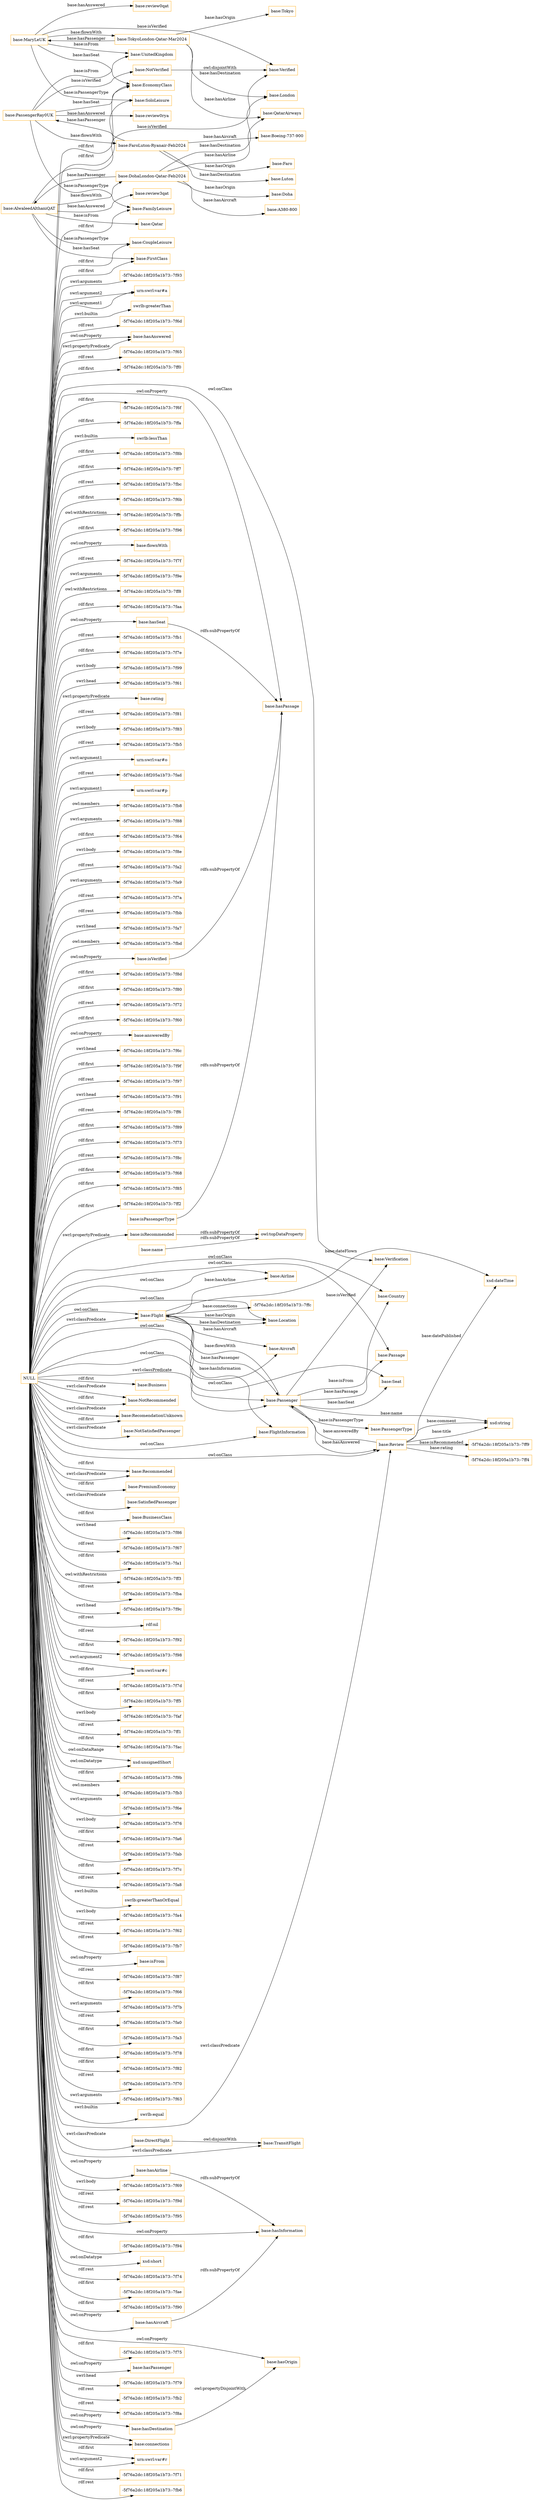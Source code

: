 digraph ar2dtool_diagram { 
rankdir=LR;
size="1501"
node [shape = rectangle, color="orange"]; "base:EconomyClass" "base:CoupleLeisure" "base:Country" "base:Business" "base:NotRecommended" "base:Flight" "base:RecomendationUnknown" "base:Location" "base:Passenger" "base:NotSatisfiedPassenger" "base:DirectFlight" "base:SoloLeisure" "base:Aircraft" "base:Recommended" "base:FamilyLeisure" "base:PremiumEconomy" "base:FirstClass" "base:Verified" "base:Review" "base:TransitFlight" "base:Seat" "base:NotVerified" "base:SatisfiedPassenger" "base:Airline" "base:FlightInformation" "base:BusinessClass" "base:Passage" "base:Verification" "base:PassengerType" ; /*classes style*/
	"NULL" -> "base:PremiumEconomy" [ label = "rdf:first" ];
	"NULL" -> "-5f76a2dc:18f205a1b73:-7f86" [ label = "swrl:head" ];
	"NULL" -> "base:Seat" [ label = "owl:onClass" ];
	"NULL" -> "base:SoloLeisure" [ label = "rdf:first" ];
	"NULL" -> "-5f76a2dc:18f205a1b73:-7f67" [ label = "rdf:rest" ];
	"NULL" -> "base:NotRecommended" [ label = "rdf:first" ];
	"NULL" -> "-5f76a2dc:18f205a1b73:-7fa1" [ label = "rdf:first" ];
	"NULL" -> "-5f76a2dc:18f205a1b73:-7ff3" [ label = "owl:withRestrictions" ];
	"NULL" -> "-5f76a2dc:18f205a1b73:-7fba" [ label = "rdf:rest" ];
	"NULL" -> "-5f76a2dc:18f205a1b73:-7f9c" [ label = "swrl:head" ];
	"NULL" -> "rdf:nil" [ label = "rdf:rest" ];
	"NULL" -> "-5f76a2dc:18f205a1b73:-7f92" [ label = "rdf:rest" ];
	"NULL" -> "base:Location" [ label = "owl:onClass" ];
	"NULL" -> "-5f76a2dc:18f205a1b73:-7f98" [ label = "rdf:first" ];
	"NULL" -> "urn:swrl:var#c" [ label = "rdf:first" ];
	"NULL" -> "-5f76a2dc:18f205a1b73:-7f7d" [ label = "rdf:rest" ];
	"NULL" -> "-5f76a2dc:18f205a1b73:-7ff5" [ label = "rdf:first" ];
	"NULL" -> "-5f76a2dc:18f205a1b73:-7faf" [ label = "swrl:body" ];
	"NULL" -> "-5f76a2dc:18f205a1b73:-7ff1" [ label = "rdf:rest" ];
	"NULL" -> "base:Recommended" [ label = "swrl:classPredicate" ];
	"NULL" -> "-5f76a2dc:18f205a1b73:-7fac" [ label = "rdf:first" ];
	"NULL" -> "xsd:unsignedShort" [ label = "owl:onDatatype" ];
	"NULL" -> "-5f76a2dc:18f205a1b73:-7f9b" [ label = "rdf:first" ];
	"NULL" -> "-5f76a2dc:18f205a1b73:-7fb3" [ label = "owl:members" ];
	"NULL" -> "base:Passenger" [ label = "owl:onClass" ];
	"NULL" -> "-5f76a2dc:18f205a1b73:-7f6e" [ label = "swrl:arguments" ];
	"NULL" -> "-5f76a2dc:18f205a1b73:-7f76" [ label = "swrl:body" ];
	"NULL" -> "-5f76a2dc:18f205a1b73:-7fa6" [ label = "rdf:first" ];
	"NULL" -> "-5f76a2dc:18f205a1b73:-7fab" [ label = "rdf:rest" ];
	"NULL" -> "-5f76a2dc:18f205a1b73:-7f7c" [ label = "rdf:first" ];
	"NULL" -> "-5f76a2dc:18f205a1b73:-7fa8" [ label = "rdf:rest" ];
	"NULL" -> "swrlb:greaterThanOrEqual" [ label = "swrl:builtin" ];
	"NULL" -> "base:DirectFlight" [ label = "swrl:classPredicate" ];
	"NULL" -> "-5f76a2dc:18f205a1b73:-7fa4" [ label = "swrl:body" ];
	"NULL" -> "-5f76a2dc:18f205a1b73:-7f62" [ label = "rdf:rest" ];
	"NULL" -> "-5f76a2dc:18f205a1b73:-7fb7" [ label = "rdf:rest" ];
	"NULL" -> "base:NotRecommended" [ label = "swrl:classPredicate" ];
	"NULL" -> "base:isFrom" [ label = "owl:onProperty" ];
	"NULL" -> "base:RecomendationUnknown" [ label = "rdf:first" ];
	"NULL" -> "-5f76a2dc:18f205a1b73:-7f87" [ label = "rdf:rest" ];
	"NULL" -> "-5f76a2dc:18f205a1b73:-7f66" [ label = "rdf:first" ];
	"NULL" -> "-5f76a2dc:18f205a1b73:-7f7b" [ label = "swrl:arguments" ];
	"NULL" -> "base:Flight" [ label = "owl:onClass" ];
	"NULL" -> "-5f76a2dc:18f205a1b73:-7fa0" [ label = "rdf:rest" ];
	"NULL" -> "-5f76a2dc:18f205a1b73:-7fa3" [ label = "rdf:first" ];
	"NULL" -> "base:SatisfiedPassenger" [ label = "swrl:classPredicate" ];
	"NULL" -> "-5f76a2dc:18f205a1b73:-7f78" [ label = "rdf:first" ];
	"NULL" -> "-5f76a2dc:18f205a1b73:-7f82" [ label = "rdf:first" ];
	"NULL" -> "-5f76a2dc:18f205a1b73:-7f70" [ label = "rdf:rest" ];
	"NULL" -> "xsd:unsignedShort" [ label = "owl:onDataRange" ];
	"NULL" -> "-5f76a2dc:18f205a1b73:-7f63" [ label = "swrl:arguments" ];
	"NULL" -> "swrlb:equal" [ label = "swrl:builtin" ];
	"NULL" -> "base:hasAircraft" [ label = "owl:onProperty" ];
	"NULL" -> "-5f76a2dc:18f205a1b73:-7f69" [ label = "swrl:body" ];
	"NULL" -> "-5f76a2dc:18f205a1b73:-7f9d" [ label = "rdf:rest" ];
	"NULL" -> "-5f76a2dc:18f205a1b73:-7f95" [ label = "rdf:rest" ];
	"NULL" -> "-5f76a2dc:18f205a1b73:-7f94" [ label = "rdf:first" ];
	"NULL" -> "base:FirstClass" [ label = "rdf:first" ];
	"NULL" -> "xsd:short" [ label = "owl:onDatatype" ];
	"NULL" -> "-5f76a2dc:18f205a1b73:-7f74" [ label = "rdf:rest" ];
	"NULL" -> "-5f76a2dc:18f205a1b73:-7fae" [ label = "rdf:first" ];
	"NULL" -> "-5f76a2dc:18f205a1b73:-7f90" [ label = "rdf:first" ];
	"NULL" -> "-5f76a2dc:18f205a1b73:-7f75" [ label = "rdf:first" ];
	"NULL" -> "base:hasPassenger" [ label = "owl:onProperty" ];
	"NULL" -> "-5f76a2dc:18f205a1b73:-7f79" [ label = "swrl:head" ];
	"NULL" -> "-5f76a2dc:18f205a1b73:-7fb2" [ label = "rdf:rest" ];
	"NULL" -> "base:hasInformation" [ label = "owl:onProperty" ];
	"NULL" -> "-5f76a2dc:18f205a1b73:-7f8a" [ label = "rdf:rest" ];
	"NULL" -> "base:hasOrigin" [ label = "owl:onProperty" ];
	"NULL" -> "base:BusinessClass" [ label = "rdf:first" ];
	"NULL" -> "base:connections" [ label = "swrl:propertyPredicate" ];
	"NULL" -> "urn:swrl:var#r" [ label = "swrl:argument2" ];
	"NULL" -> "-5f76a2dc:18f205a1b73:-7f71" [ label = "rdf:first" ];
	"NULL" -> "-5f76a2dc:18f205a1b73:-7fb6" [ label = "rdf:rest" ];
	"NULL" -> "-5f76a2dc:18f205a1b73:-7f93" [ label = "swrl:arguments" ];
	"NULL" -> "urn:swrl:var#a" [ label = "swrl:argument1" ];
	"NULL" -> "swrlb:greaterThan" [ label = "swrl:builtin" ];
	"NULL" -> "-5f76a2dc:18f205a1b73:-7f6d" [ label = "rdf:rest" ];
	"NULL" -> "base:hasAnswered" [ label = "swrl:propertyPredicate" ];
	"NULL" -> "base:NotSatisfiedPassenger" [ label = "swrl:classPredicate" ];
	"NULL" -> "-5f76a2dc:18f205a1b73:-7f65" [ label = "rdf:rest" ];
	"NULL" -> "-5f76a2dc:18f205a1b73:-7ff0" [ label = "rdf:first" ];
	"NULL" -> "base:Business" [ label = "rdf:first" ];
	"NULL" -> "base:hasSeat" [ label = "owl:onProperty" ];
	"NULL" -> "-5f76a2dc:18f205a1b73:-7f6f" [ label = "rdf:first" ];
	"NULL" -> "-5f76a2dc:18f205a1b73:-7ffa" [ label = "rdf:first" ];
	"NULL" -> "base:Recommended" [ label = "rdf:first" ];
	"NULL" -> "swrlb:lessThan" [ label = "swrl:builtin" ];
	"NULL" -> "-5f76a2dc:18f205a1b73:-7f8b" [ label = "rdf:first" ];
	"NULL" -> "-5f76a2dc:18f205a1b73:-7ff7" [ label = "rdf:first" ];
	"NULL" -> "-5f76a2dc:18f205a1b73:-7fbc" [ label = "rdf:rest" ];
	"NULL" -> "base:hasPassage" [ label = "owl:onProperty" ];
	"NULL" -> "-5f76a2dc:18f205a1b73:-7f6b" [ label = "rdf:first" ];
	"NULL" -> "-5f76a2dc:18f205a1b73:-7ffb" [ label = "owl:withRestrictions" ];
	"NULL" -> "-5f76a2dc:18f205a1b73:-7f96" [ label = "rdf:first" ];
	"NULL" -> "base:flownWith" [ label = "owl:onProperty" ];
	"NULL" -> "base:TransitFlight" [ label = "swrl:classPredicate" ];
	"NULL" -> "-5f76a2dc:18f205a1b73:-7f7f" [ label = "rdf:rest" ];
	"NULL" -> "base:hasDestination" [ label = "owl:onProperty" ];
	"NULL" -> "-5f76a2dc:18f205a1b73:-7f9e" [ label = "swrl:arguments" ];
	"NULL" -> "-5f76a2dc:18f205a1b73:-7ff8" [ label = "owl:withRestrictions" ];
	"NULL" -> "-5f76a2dc:18f205a1b73:-7faa" [ label = "rdf:first" ];
	"NULL" -> "base:isRecommended" [ label = "swrl:propertyPredicate" ];
	"NULL" -> "-5f76a2dc:18f205a1b73:-7fb1" [ label = "rdf:rest" ];
	"NULL" -> "urn:swrl:var#r" [ label = "rdf:first" ];
	"NULL" -> "-5f76a2dc:18f205a1b73:-7f7e" [ label = "rdf:first" ];
	"NULL" -> "-5f76a2dc:18f205a1b73:-7f99" [ label = "swrl:body" ];
	"NULL" -> "-5f76a2dc:18f205a1b73:-7f61" [ label = "swrl:head" ];
	"NULL" -> "urn:swrl:var#a" [ label = "swrl:argument2" ];
	"NULL" -> "base:CoupleLeisure" [ label = "rdf:first" ];
	"NULL" -> "base:rating" [ label = "swrl:propertyPredicate" ];
	"NULL" -> "-5f76a2dc:18f205a1b73:-7f81" [ label = "rdf:rest" ];
	"NULL" -> "base:RecomendationUnknown" [ label = "swrl:classPredicate" ];
	"NULL" -> "-5f76a2dc:18f205a1b73:-7f83" [ label = "swrl:body" ];
	"NULL" -> "-5f76a2dc:18f205a1b73:-7fb5" [ label = "rdf:rest" ];
	"NULL" -> "urn:swrl:var#o" [ label = "swrl:argument1" ];
	"NULL" -> "-5f76a2dc:18f205a1b73:-7fad" [ label = "rdf:rest" ];
	"NULL" -> "urn:swrl:var#p" [ label = "swrl:argument1" ];
	"NULL" -> "base:Review" [ label = "owl:onClass" ];
	"NULL" -> "-5f76a2dc:18f205a1b73:-7fb8" [ label = "owl:members" ];
	"NULL" -> "base:Verification" [ label = "owl:onClass" ];
	"NULL" -> "base:isVerified" [ label = "owl:onProperty" ];
	"NULL" -> "base:FlightInformation" [ label = "owl:onClass" ];
	"NULL" -> "base:hasAirline" [ label = "owl:onProperty" ];
	"NULL" -> "base:Aircraft" [ label = "owl:onClass" ];
	"NULL" -> "-5f76a2dc:18f205a1b73:-7f88" [ label = "swrl:arguments" ];
	"NULL" -> "-5f76a2dc:18f205a1b73:-7f64" [ label = "rdf:first" ];
	"NULL" -> "base:EconomyClass" [ label = "rdf:first" ];
	"NULL" -> "-5f76a2dc:18f205a1b73:-7f8e" [ label = "swrl:body" ];
	"NULL" -> "-5f76a2dc:18f205a1b73:-7fa2" [ label = "rdf:rest" ];
	"NULL" -> "-5f76a2dc:18f205a1b73:-7fa9" [ label = "swrl:arguments" ];
	"NULL" -> "-5f76a2dc:18f205a1b73:-7f7a" [ label = "rdf:rest" ];
	"NULL" -> "-5f76a2dc:18f205a1b73:-7fbb" [ label = "rdf:rest" ];
	"NULL" -> "-5f76a2dc:18f205a1b73:-7fa7" [ label = "swrl:head" ];
	"NULL" -> "-5f76a2dc:18f205a1b73:-7fbd" [ label = "owl:members" ];
	"NULL" -> "-5f76a2dc:18f205a1b73:-7f8d" [ label = "rdf:first" ];
	"NULL" -> "base:Airline" [ label = "owl:onClass" ];
	"NULL" -> "-5f76a2dc:18f205a1b73:-7f80" [ label = "rdf:first" ];
	"NULL" -> "-5f76a2dc:18f205a1b73:-7f72" [ label = "rdf:rest" ];
	"NULL" -> "-5f76a2dc:18f205a1b73:-7f60" [ label = "rdf:first" ];
	"NULL" -> "base:answeredBy" [ label = "owl:onProperty" ];
	"NULL" -> "urn:swrl:var#c" [ label = "swrl:argument2" ];
	"NULL" -> "-5f76a2dc:18f205a1b73:-7f6c" [ label = "swrl:head" ];
	"NULL" -> "-5f76a2dc:18f205a1b73:-7f9f" [ label = "rdf:first" ];
	"NULL" -> "base:FamilyLeisure" [ label = "rdf:first" ];
	"NULL" -> "-5f76a2dc:18f205a1b73:-7f97" [ label = "rdf:rest" ];
	"NULL" -> "-5f76a2dc:18f205a1b73:-7f91" [ label = "swrl:head" ];
	"NULL" -> "base:Country" [ label = "owl:onClass" ];
	"NULL" -> "base:connections" [ label = "owl:onProperty" ];
	"NULL" -> "base:Passage" [ label = "owl:onClass" ];
	"NULL" -> "base:Review" [ label = "swrl:classPredicate" ];
	"NULL" -> "base:hasAnswered" [ label = "owl:onProperty" ];
	"NULL" -> "base:Flight" [ label = "swrl:classPredicate" ];
	"NULL" -> "-5f76a2dc:18f205a1b73:-7ff6" [ label = "rdf:rest" ];
	"NULL" -> "-5f76a2dc:18f205a1b73:-7f89" [ label = "rdf:first" ];
	"NULL" -> "-5f76a2dc:18f205a1b73:-7f73" [ label = "rdf:first" ];
	"NULL" -> "base:Passenger" [ label = "swrl:classPredicate" ];
	"NULL" -> "-5f76a2dc:18f205a1b73:-7f8c" [ label = "rdf:rest" ];
	"NULL" -> "-5f76a2dc:18f205a1b73:-7f68" [ label = "rdf:first" ];
	"NULL" -> "-5f76a2dc:18f205a1b73:-7f85" [ label = "rdf:first" ];
	"NULL" -> "-5f76a2dc:18f205a1b73:-7ff2" [ label = "rdf:first" ];
	"base:MaryLeUK" -> "base:UnitedKingdom" [ label = "base:isFrom" ];
	"base:MaryLeUK" -> "base:Verified" [ label = "base:isVerified" ];
	"base:MaryLeUK" -> "base:EconomyClass" [ label = "base:hasSeat" ];
	"base:MaryLeUK" -> "base:SoloLeisure" [ label = "base:isPassengerType" ];
	"base:MaryLeUK" -> "base:TokyoLondon-Qatar-Mar2024" [ label = "base:flownWith" ];
	"base:MaryLeUK" -> "base:review0qat" [ label = "base:hasAnswered" ];
	"base:DohaLondon-Qatar-Feb2024" -> "base:AlwaleedAlthaniQAT" [ label = "base:hasPassenger" ];
	"base:DohaLondon-Qatar-Feb2024" -> "base:Doha" [ label = "base:hasOrigin" ];
	"base:DohaLondon-Qatar-Feb2024" -> "base:QatarAirways" [ label = "base:hasAirline" ];
	"base:DohaLondon-Qatar-Feb2024" -> "base:A380-800" [ label = "base:hasAircraft" ];
	"base:DohaLondon-Qatar-Feb2024" -> "base:London" [ label = "base:hasDestination" ];
	"base:isVerified" -> "base:hasPassage" [ label = "rdfs:subPropertyOf" ];
	"base:AlwaleedAlthaniQAT" -> "base:DohaLondon-Qatar-Feb2024" [ label = "base:flownWith" ];
	"base:AlwaleedAlthaniQAT" -> "base:Verified" [ label = "base:isVerified" ];
	"base:AlwaleedAlthaniQAT" -> "base:Qatar" [ label = "base:isFrom" ];
	"base:AlwaleedAlthaniQAT" -> "base:review3qat" [ label = "base:hasAnswered" ];
	"base:AlwaleedAlthaniQAT" -> "base:CoupleLeisure" [ label = "base:isPassengerType" ];
	"base:AlwaleedAlthaniQAT" -> "base:FirstClass" [ label = "base:hasSeat" ];
	"base:FaroLuton-Ryanair-Feb2024" -> "base:Luton" [ label = "base:hasDestination" ];
	"base:FaroLuton-Ryanair-Feb2024" -> "base:Faro" [ label = "base:hasOrigin" ];
	"base:FaroLuton-Ryanair-Feb2024" -> "base:Boeing-737-900" [ label = "base:hasAircraft" ];
	"base:FaroLuton-Ryanair-Feb2024" -> "base:PassengerRay0UK" [ label = "base:hasPassenger" ];
	"base:PassengerRay0UK" -> "base:review0rya" [ label = "base:hasAnswered" ];
	"base:PassengerRay0UK" -> "base:UnitedKingdom" [ label = "base:isFrom" ];
	"base:PassengerRay0UK" -> "base:FaroLuton-Ryanair-Feb2024" [ label = "base:flownWith" ];
	"base:PassengerRay0UK" -> "base:FamilyLeisure" [ label = "base:isPassengerType" ];
	"base:PassengerRay0UK" -> "base:EconomyClass" [ label = "base:hasSeat" ];
	"base:PassengerRay0UK" -> "base:NotVerified" [ label = "base:isVerified" ];
	"base:hasAircraft" -> "base:hasInformation" [ label = "rdfs:subPropertyOf" ];
	"base:DirectFlight" -> "base:TransitFlight" [ label = "owl:disjointWith" ];
	"base:TokyoLondon-Qatar-Mar2024" -> "base:Tokyo" [ label = "base:hasOrigin" ];
	"base:TokyoLondon-Qatar-Mar2024" -> "base:QatarAirways" [ label = "base:hasAirline" ];
	"base:TokyoLondon-Qatar-Mar2024" -> "base:MaryLeUK" [ label = "base:hasPassenger" ];
	"base:TokyoLondon-Qatar-Mar2024" -> "base:London" [ label = "base:hasDestination" ];
	"base:isRecommended" -> "owl:topDataProperty" [ label = "rdfs:subPropertyOf" ];
	"base:name" -> "owl:topDataProperty" [ label = "rdfs:subPropertyOf" ];
	"base:hasDestination" -> "base:hasOrigin" [ label = "owl:propertyDisjointWith" ];
	"base:hasSeat" -> "base:hasPassage" [ label = "rdfs:subPropertyOf" ];
	"base:isPassengerType" -> "base:hasPassage" [ label = "rdfs:subPropertyOf" ];
	"base:hasAirline" -> "base:hasInformation" [ label = "rdfs:subPropertyOf" ];
	"base:NotVerified" -> "base:Verified" [ label = "owl:disjointWith" ];
	"base:Flight" -> "xsd:dateTime" [ label = "base:dateFlown" ];
	"base:Passenger" -> "xsd:string" [ label = "base:name" ];
	"base:Flight" -> "base:Location" [ label = "base:hasOrigin" ];
	"base:Passenger" -> "base:PassengerType" [ label = "base:isPassengerType" ];
	"base:Passenger" -> "base:Verification" [ label = "base:isVerified" ];
	"base:Passenger" -> "base:Flight" [ label = "base:flownWith" ];
	"base:Passenger" -> "base:Country" [ label = "base:isFrom" ];
	"base:Passenger" -> "base:Review" [ label = "base:hasAnswered" ];
	"base:Review" -> "xsd:string" [ label = "base:title" ];
	"base:Flight" -> "base:Location" [ label = "base:hasDestination" ];
	"base:Passenger" -> "base:Passage" [ label = "base:hasPassage" ];
	"base:Review" -> "-5f76a2dc:18f205a1b73:-7ff4" [ label = "base:rating" ];
	"base:Flight" -> "-5f76a2dc:18f205a1b73:-7ffc" [ label = "base:connections" ];
	"base:Review" -> "xsd:dateTime" [ label = "base:datePublished" ];
	"base:Flight" -> "base:Airline" [ label = "base:hasAirline" ];
	"base:Review" -> "-5f76a2dc:18f205a1b73:-7ff9" [ label = "base:isRecommended" ];
	"base:Review" -> "xsd:string" [ label = "base:comment" ];
	"base:Review" -> "base:Passenger" [ label = "base:answeredBy" ];
	"base:Flight" -> "base:Aircraft" [ label = "base:hasAircraft" ];
	"base:Flight" -> "base:Passenger" [ label = "base:hasPassenger" ];
	"base:Passenger" -> "base:Seat" [ label = "base:hasSeat" ];
	"base:Flight" -> "base:FlightInformation" [ label = "base:hasInformation" ];

}
